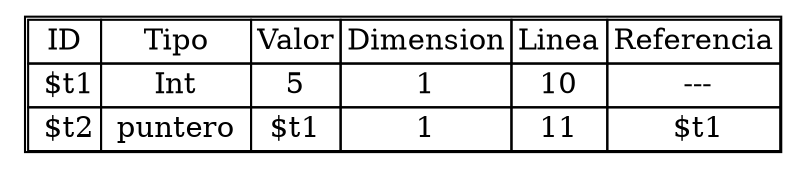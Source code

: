 digraph {
node0 [    shape=plaintext
    label=<

      <table cellspacing='0'>
      <tr><td>ID</td><td>Tipo</td><td>Valor</td><td>Dimension</td><td>Linea</td><td>Referencia</td></tr>
<tr> <td> $t1</td><td> Int </td><td> 5 </td><td> 1 </td><td> 10 </td><td> ---</td> </tr><tr> <td> $t2</td><td> puntero </td><td> $t1 </td><td> 1 </td><td> 11 </td><td> $t1</td> </tr>    </table>
>];}